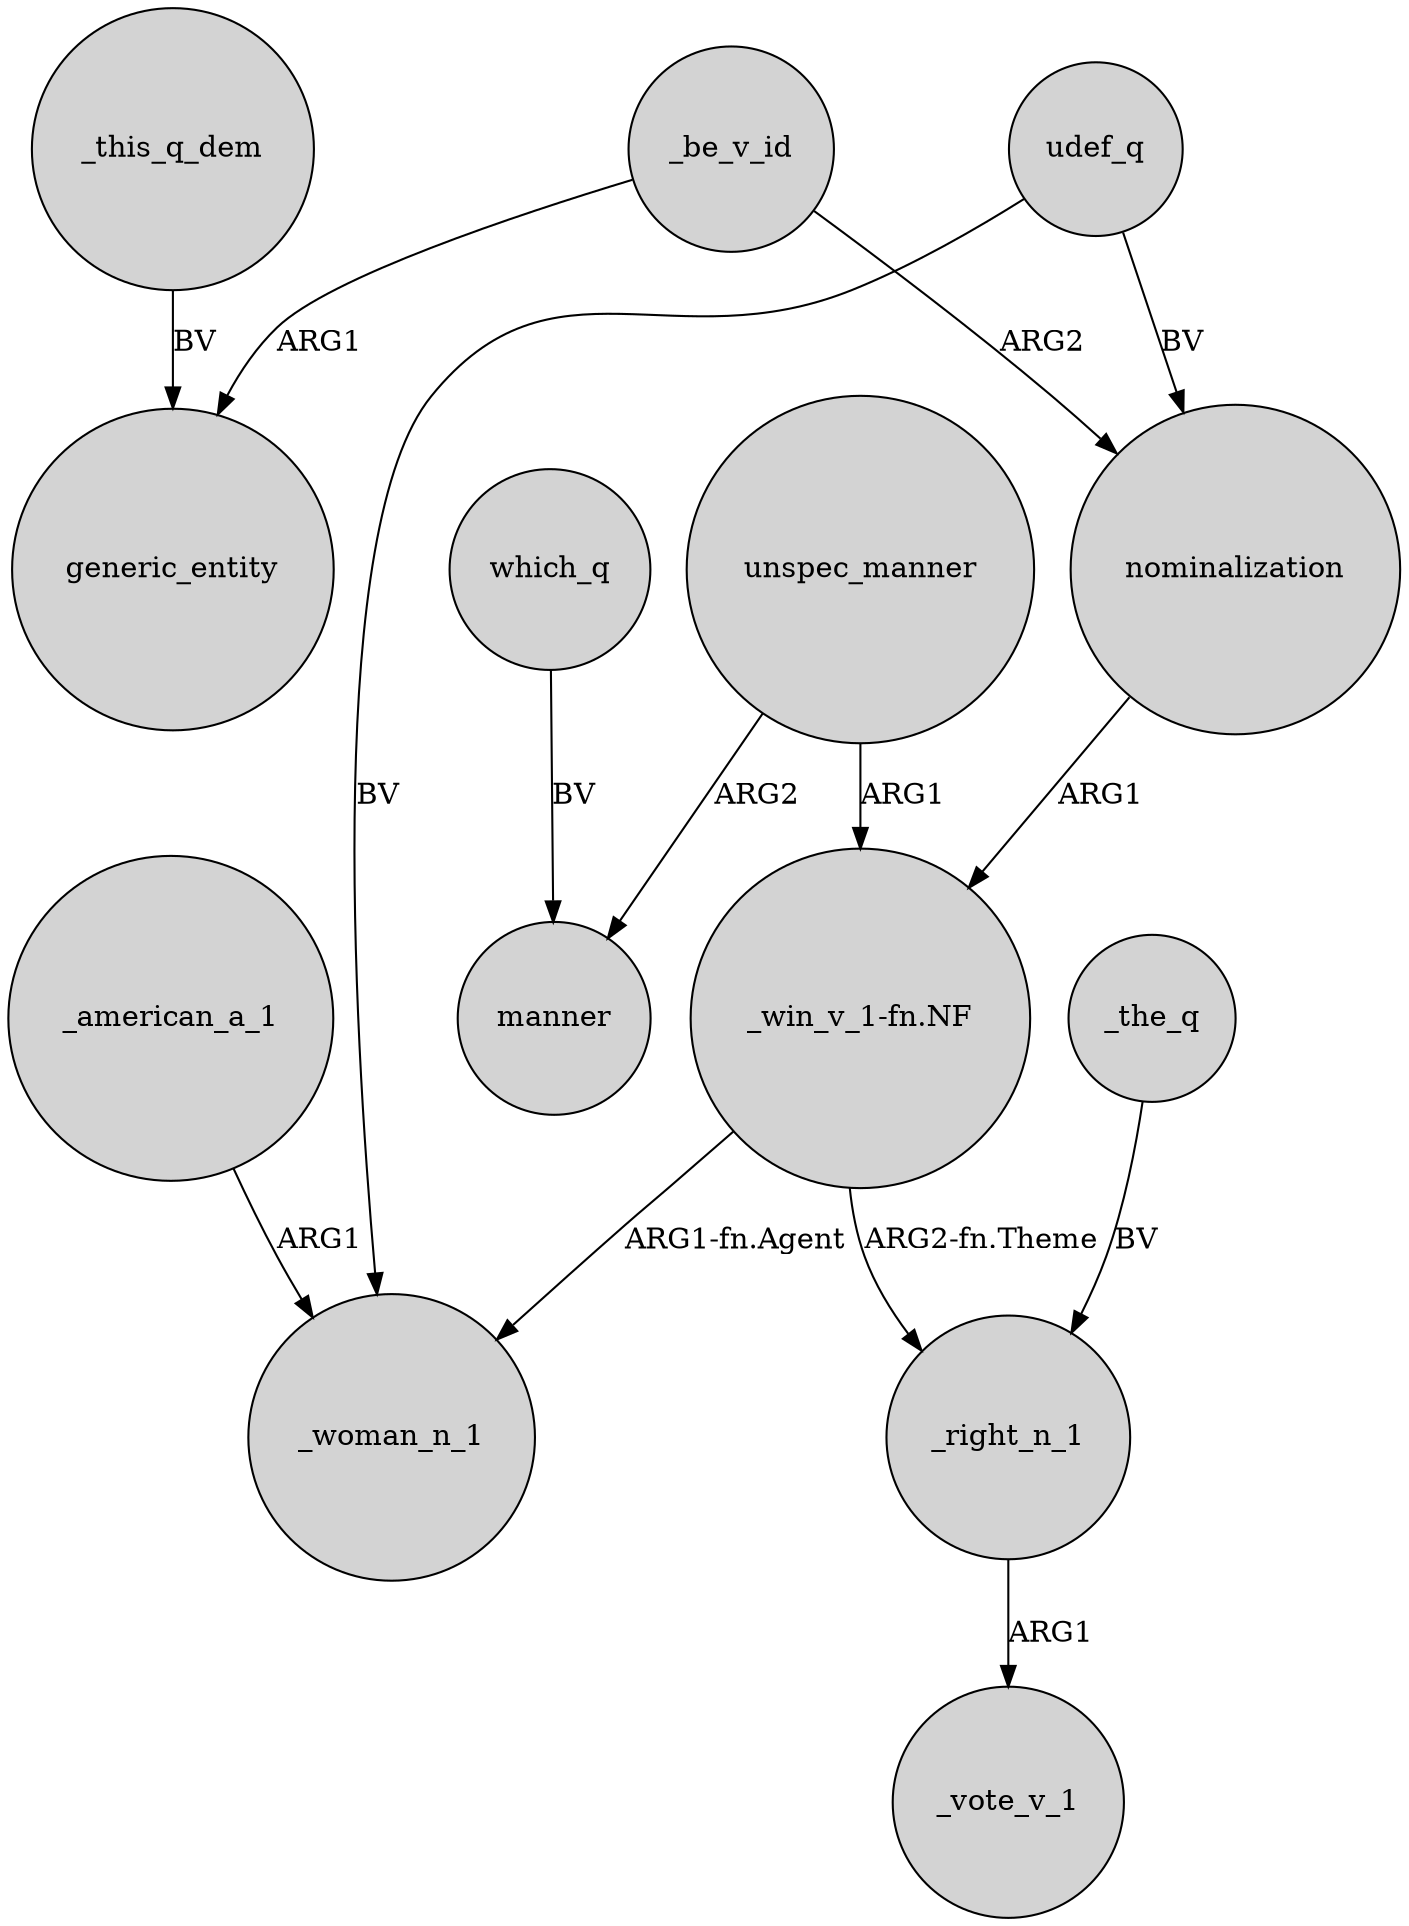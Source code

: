 digraph {
	node [shape=circle style=filled]
	_american_a_1 -> _woman_n_1 [label=ARG1]
	_the_q -> _right_n_1 [label=BV]
	_this_q_dem -> generic_entity [label=BV]
	unspec_manner -> "_win_v_1-fn.NF" [label=ARG1]
	_be_v_id -> generic_entity [label=ARG1]
	_right_n_1 -> _vote_v_1 [label=ARG1]
	which_q -> manner [label=BV]
	udef_q -> _woman_n_1 [label=BV]
	"_win_v_1-fn.NF" -> _right_n_1 [label="ARG2-fn.Theme"]
	_be_v_id -> nominalization [label=ARG2]
	"_win_v_1-fn.NF" -> _woman_n_1 [label="ARG1-fn.Agent"]
	unspec_manner -> manner [label=ARG2]
	udef_q -> nominalization [label=BV]
	nominalization -> "_win_v_1-fn.NF" [label=ARG1]
}
